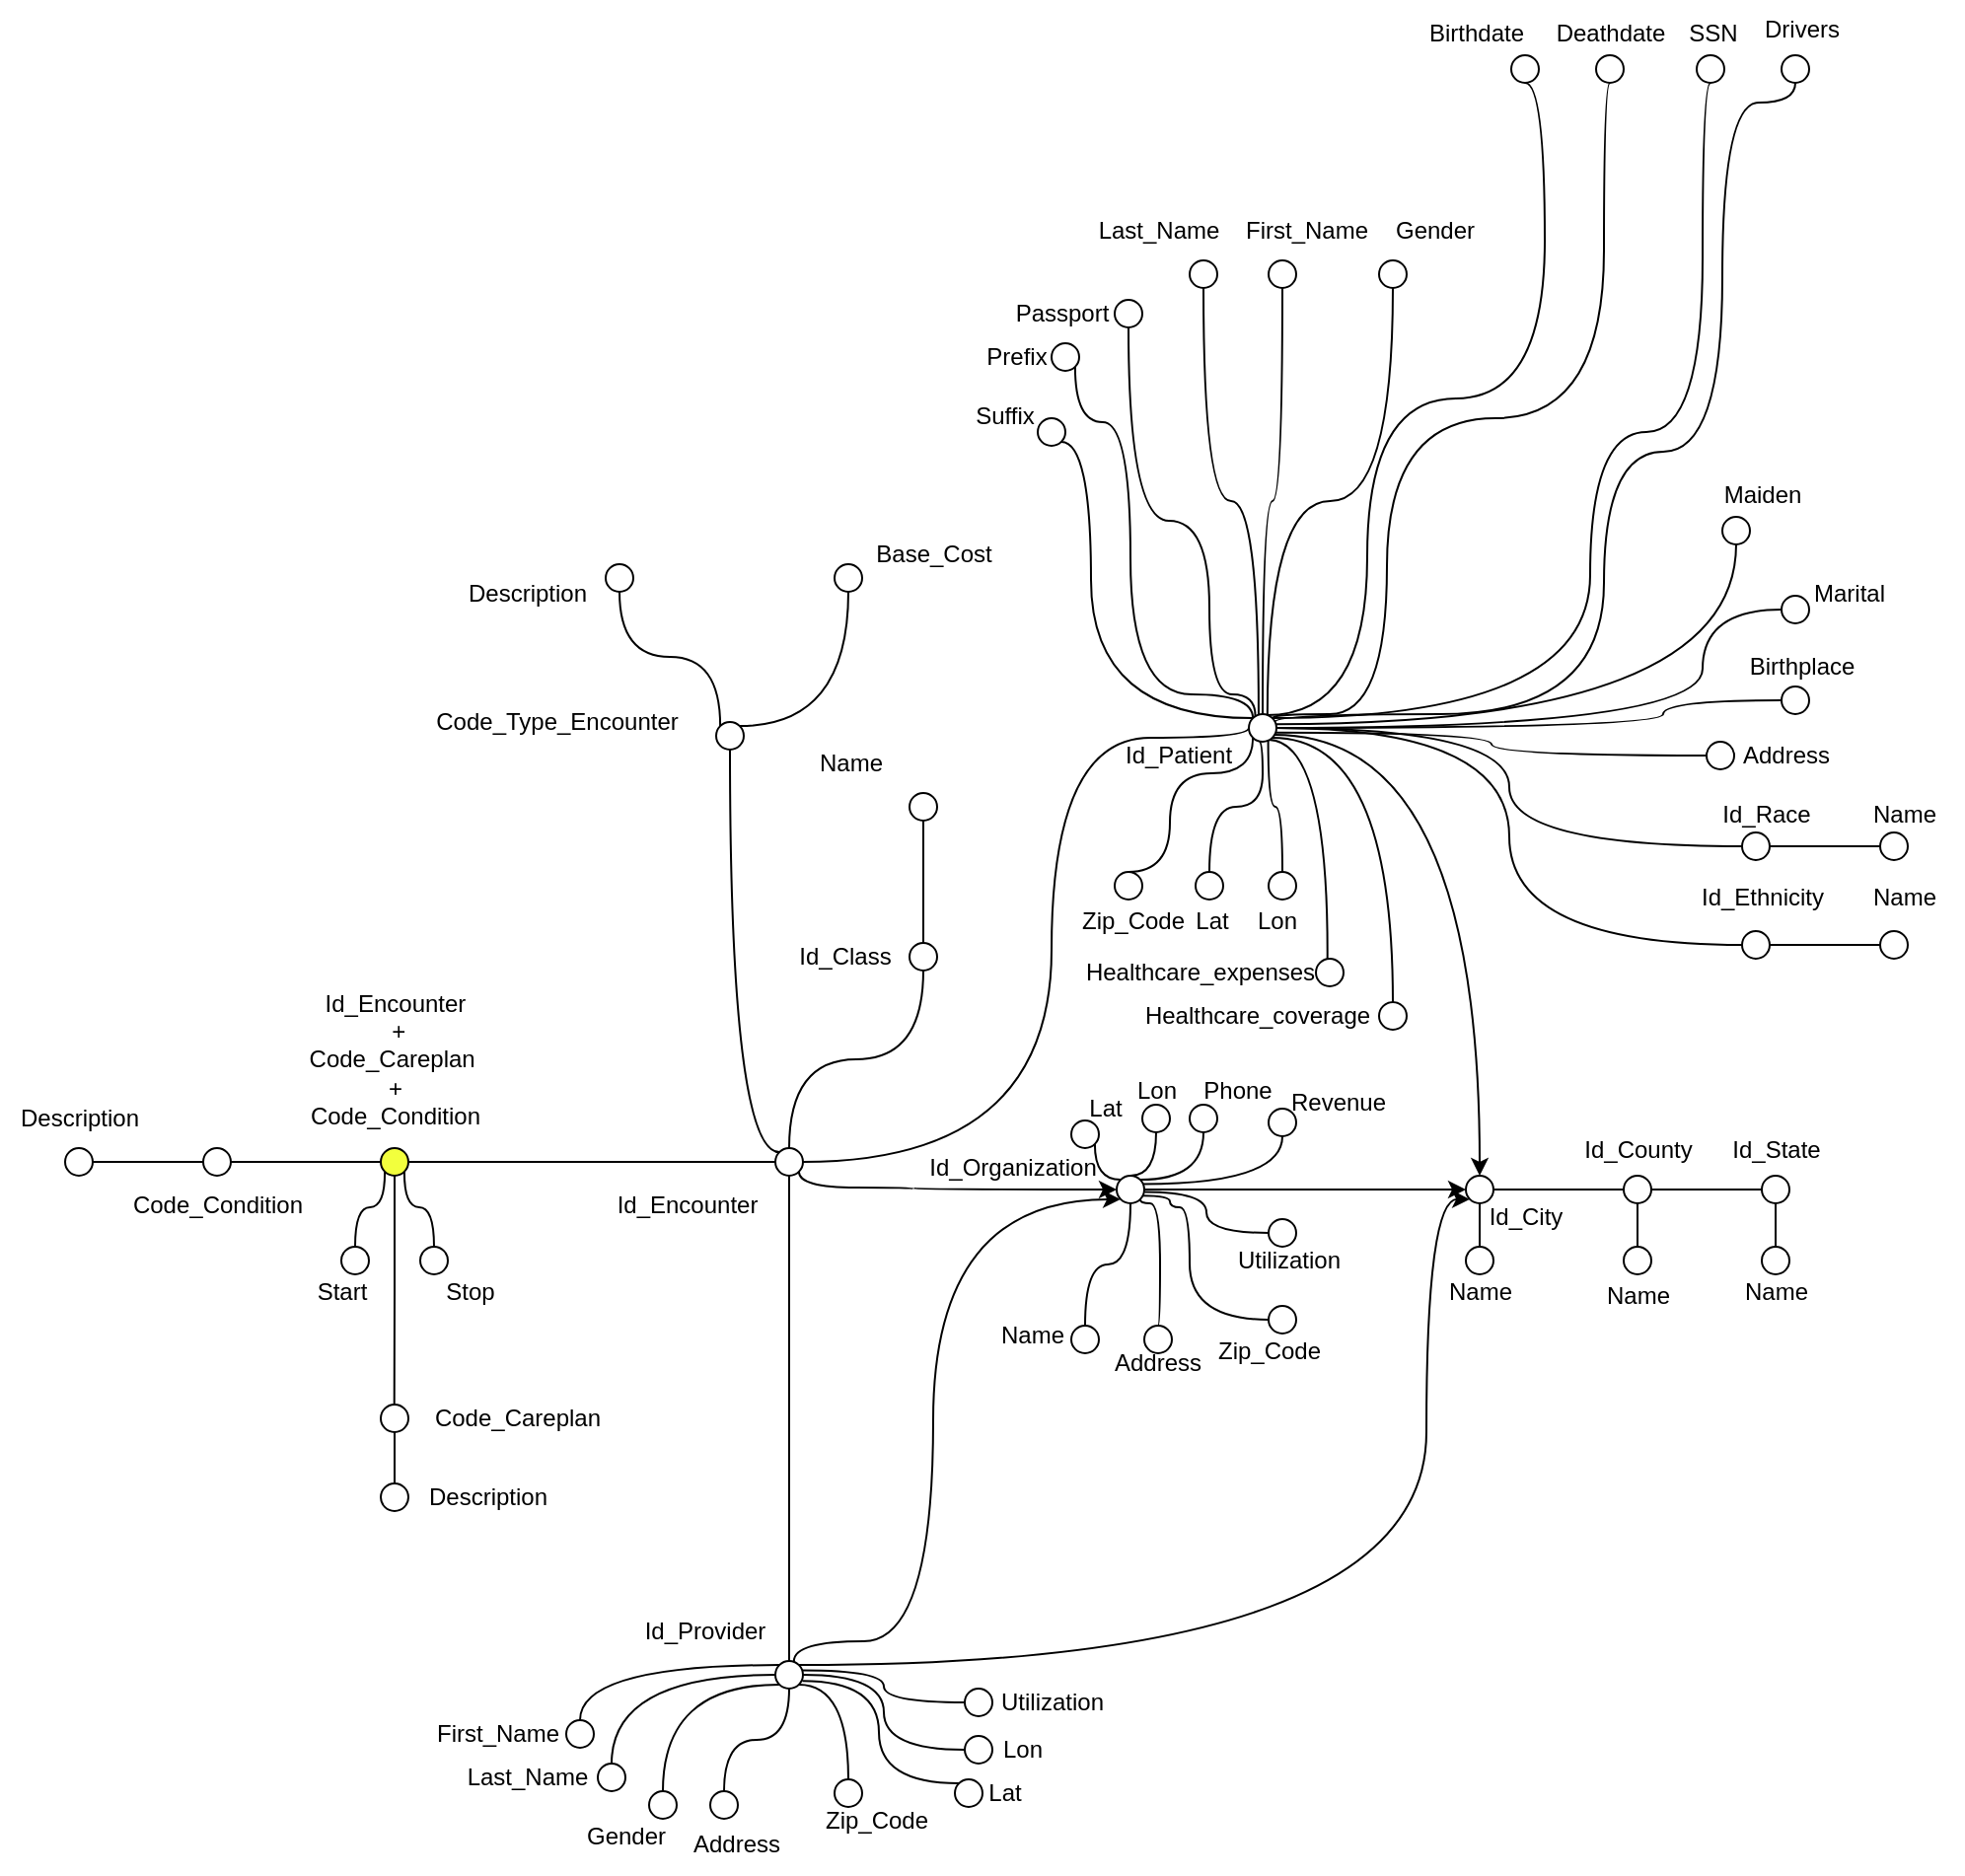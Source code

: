 <mxfile version="27.0.6">
  <diagram name="Pagina-1" id="4uZO9i8YP7X1FZvoxBEn">
    <mxGraphModel dx="1455" dy="991" grid="1" gridSize="10" guides="1" tooltips="1" connect="1" arrows="1" fold="1" page="1" pageScale="1" pageWidth="827" pageHeight="1169" math="0" shadow="0">
      <root>
        <mxCell id="0" />
        <mxCell id="1" parent="0" />
        <mxCell id="ai6ECV2WZNrA2al_3E-Q-9" value="" style="edgeStyle=orthogonalEdgeStyle;rounded=0;orthogonalLoop=1;jettySize=auto;html=1;endArrow=none;startFill=0;" edge="1" parent="1" source="ai6ECV2WZNrA2al_3E-Q-1" target="ai6ECV2WZNrA2al_3E-Q-6">
          <mxGeometry relative="1" as="geometry" />
        </mxCell>
        <mxCell id="ai6ECV2WZNrA2al_3E-Q-1" value="" style="ellipse;whiteSpace=wrap;html=1;aspect=fixed;fillColor=#F2FF3D;" vertex="1" parent="1">
          <mxGeometry x="410" y="620" width="14" height="14" as="geometry" />
        </mxCell>
        <mxCell id="ai6ECV2WZNrA2al_3E-Q-2" value="Id_Encounter&lt;div&gt;&amp;nbsp;+&lt;div&gt;Code_Careplan&amp;nbsp;&lt;/div&gt;&lt;div&gt;&lt;span style=&quot;background-color: transparent; color: light-dark(rgb(0, 0, 0), rgb(255, 255, 255));&quot;&gt;+&lt;/span&gt;&lt;/div&gt;&lt;div&gt;Code_Condition&lt;/div&gt;&lt;/div&gt;" style="text;html=1;align=center;verticalAlign=middle;resizable=0;points=[];autosize=1;strokeColor=none;fillColor=none;" vertex="1" parent="1">
          <mxGeometry x="362" y="530" width="110" height="90" as="geometry" />
        </mxCell>
        <mxCell id="ai6ECV2WZNrA2al_3E-Q-64" style="edgeStyle=orthogonalEdgeStyle;rounded=0;orthogonalLoop=1;jettySize=auto;html=1;exitX=1;exitY=1;exitDx=0;exitDy=0;entryX=0;entryY=0.5;entryDx=0;entryDy=0;curved=1;endArrow=classic;startFill=0;endFill=1;" edge="1" parent="1" source="ai6ECV2WZNrA2al_3E-Q-6" target="ai6ECV2WZNrA2al_3E-Q-38">
          <mxGeometry relative="1" as="geometry">
            <Array as="points">
              <mxPoint x="622" y="640" />
              <mxPoint x="680" y="640" />
            </Array>
          </mxGeometry>
        </mxCell>
        <mxCell id="ai6ECV2WZNrA2al_3E-Q-127" style="edgeStyle=orthogonalEdgeStyle;rounded=0;orthogonalLoop=1;jettySize=auto;html=1;exitX=0.5;exitY=1;exitDx=0;exitDy=0;entryX=0.5;entryY=0;entryDx=0;entryDy=0;endArrow=none;startFill=0;" edge="1" parent="1" source="ai6ECV2WZNrA2al_3E-Q-6" target="ai6ECV2WZNrA2al_3E-Q-40">
          <mxGeometry relative="1" as="geometry" />
        </mxCell>
        <mxCell id="ai6ECV2WZNrA2al_3E-Q-171" style="edgeStyle=orthogonalEdgeStyle;rounded=0;orthogonalLoop=1;jettySize=auto;html=1;exitX=0;exitY=0;exitDx=0;exitDy=0;entryX=0.5;entryY=1;entryDx=0;entryDy=0;endArrow=none;startFill=0;curved=1;" edge="1" parent="1" source="ai6ECV2WZNrA2al_3E-Q-6" target="ai6ECV2WZNrA2al_3E-Q-42">
          <mxGeometry relative="1" as="geometry">
            <mxPoint x="590" y="500" as="targetPoint" />
          </mxGeometry>
        </mxCell>
        <mxCell id="ai6ECV2WZNrA2al_3E-Q-173" style="edgeStyle=orthogonalEdgeStyle;rounded=0;orthogonalLoop=1;jettySize=auto;html=1;exitX=0.5;exitY=0;exitDx=0;exitDy=0;entryX=0.5;entryY=1;entryDx=0;entryDy=0;curved=1;endArrow=none;startFill=0;" edge="1" parent="1" source="ai6ECV2WZNrA2al_3E-Q-6" target="ai6ECV2WZNrA2al_3E-Q-37">
          <mxGeometry relative="1" as="geometry" />
        </mxCell>
        <mxCell id="ai6ECV2WZNrA2al_3E-Q-175" style="edgeStyle=orthogonalEdgeStyle;rounded=0;orthogonalLoop=1;jettySize=auto;html=1;exitX=1;exitY=0.5;exitDx=0;exitDy=0;entryX=0;entryY=0.5;entryDx=0;entryDy=0;curved=1;endArrow=none;startFill=0;" edge="1" parent="1" source="ai6ECV2WZNrA2al_3E-Q-6" target="ai6ECV2WZNrA2al_3E-Q-174">
          <mxGeometry relative="1" as="geometry">
            <Array as="points">
              <mxPoint x="750" y="627" />
              <mxPoint x="750" y="412" />
              <mxPoint x="850" y="412" />
            </Array>
          </mxGeometry>
        </mxCell>
        <mxCell id="ai6ECV2WZNrA2al_3E-Q-6" value="" style="ellipse;whiteSpace=wrap;html=1;aspect=fixed;fillColor=#FFFFFF;" vertex="1" parent="1">
          <mxGeometry x="610" y="620" width="14" height="14" as="geometry" />
        </mxCell>
        <mxCell id="ai6ECV2WZNrA2al_3E-Q-19" style="edgeStyle=orthogonalEdgeStyle;rounded=0;orthogonalLoop=1;jettySize=auto;html=1;exitX=0.5;exitY=0;exitDx=0;exitDy=0;entryX=1;entryY=1;entryDx=0;entryDy=0;endArrow=none;startFill=0;curved=1;" edge="1" parent="1" source="ai6ECV2WZNrA2al_3E-Q-11" target="ai6ECV2WZNrA2al_3E-Q-1">
          <mxGeometry relative="1" as="geometry" />
        </mxCell>
        <mxCell id="ai6ECV2WZNrA2al_3E-Q-11" value="" style="ellipse;whiteSpace=wrap;html=1;aspect=fixed;fillColor=#FFFFFF;" vertex="1" parent="1">
          <mxGeometry x="430" y="670" width="14" height="14" as="geometry" />
        </mxCell>
        <mxCell id="ai6ECV2WZNrA2al_3E-Q-18" style="edgeStyle=orthogonalEdgeStyle;rounded=0;orthogonalLoop=1;jettySize=auto;html=1;exitX=0.5;exitY=0;exitDx=0;exitDy=0;entryX=0;entryY=1;entryDx=0;entryDy=0;curved=1;endArrow=none;startFill=0;" edge="1" parent="1" source="ai6ECV2WZNrA2al_3E-Q-12" target="ai6ECV2WZNrA2al_3E-Q-1">
          <mxGeometry relative="1" as="geometry" />
        </mxCell>
        <mxCell id="ai6ECV2WZNrA2al_3E-Q-12" value="" style="ellipse;whiteSpace=wrap;html=1;aspect=fixed;fillColor=#FFFFFF;" vertex="1" parent="1">
          <mxGeometry x="390" y="670" width="14" height="14" as="geometry" />
        </mxCell>
        <mxCell id="ai6ECV2WZNrA2al_3E-Q-20" value="Start" style="text;html=1;align=center;verticalAlign=middle;resizable=0;points=[];autosize=1;strokeColor=none;fillColor=none;" vertex="1" parent="1">
          <mxGeometry x="365" y="678" width="50" height="30" as="geometry" />
        </mxCell>
        <mxCell id="ai6ECV2WZNrA2al_3E-Q-21" value="Stop" style="text;html=1;align=center;verticalAlign=middle;resizable=0;points=[];autosize=1;strokeColor=none;fillColor=none;" vertex="1" parent="1">
          <mxGeometry x="430" y="678" width="50" height="30" as="geometry" />
        </mxCell>
        <mxCell id="ai6ECV2WZNrA2al_3E-Q-24" style="edgeStyle=orthogonalEdgeStyle;rounded=0;orthogonalLoop=1;jettySize=auto;html=1;exitX=1;exitY=0.5;exitDx=0;exitDy=0;entryX=0;entryY=0.5;entryDx=0;entryDy=0;endArrow=none;startFill=0;" edge="1" parent="1" source="ai6ECV2WZNrA2al_3E-Q-22" target="ai6ECV2WZNrA2al_3E-Q-1">
          <mxGeometry relative="1" as="geometry" />
        </mxCell>
        <mxCell id="ai6ECV2WZNrA2al_3E-Q-22" value="" style="ellipse;whiteSpace=wrap;html=1;aspect=fixed;fillColor=#FFFFFF;" vertex="1" parent="1">
          <mxGeometry x="320" y="620" width="14" height="14" as="geometry" />
        </mxCell>
        <mxCell id="ai6ECV2WZNrA2al_3E-Q-25" value="" style="ellipse;whiteSpace=wrap;html=1;aspect=fixed;fillColor=#FFFFFF;" vertex="1" parent="1">
          <mxGeometry x="410" y="750" width="14" height="14" as="geometry" />
        </mxCell>
        <mxCell id="ai6ECV2WZNrA2al_3E-Q-26" style="edgeStyle=orthogonalEdgeStyle;rounded=0;orthogonalLoop=1;jettySize=auto;html=1;exitX=0.5;exitY=1;exitDx=0;exitDy=0;entryX=0.496;entryY=-0.153;entryDx=0;entryDy=0;entryPerimeter=0;endArrow=none;startFill=0;" edge="1" parent="1" source="ai6ECV2WZNrA2al_3E-Q-1">
          <mxGeometry relative="1" as="geometry">
            <mxPoint x="416.91" y="636.07" as="sourcePoint" />
            <mxPoint x="416.854" y="749.928" as="targetPoint" />
          </mxGeometry>
        </mxCell>
        <mxCell id="ai6ECV2WZNrA2al_3E-Q-27" value="Code_Careplan" style="text;html=1;align=center;verticalAlign=middle;resizable=0;points=[];autosize=1;strokeColor=none;fillColor=none;" vertex="1" parent="1">
          <mxGeometry x="424" y="742" width="110" height="30" as="geometry" />
        </mxCell>
        <mxCell id="ai6ECV2WZNrA2al_3E-Q-30" style="edgeStyle=orthogonalEdgeStyle;rounded=0;orthogonalLoop=1;jettySize=auto;html=1;exitX=0.5;exitY=0;exitDx=0;exitDy=0;entryX=0.5;entryY=1;entryDx=0;entryDy=0;endArrow=none;startFill=0;" edge="1" parent="1" source="ai6ECV2WZNrA2al_3E-Q-28" target="ai6ECV2WZNrA2al_3E-Q-25">
          <mxGeometry relative="1" as="geometry" />
        </mxCell>
        <mxCell id="ai6ECV2WZNrA2al_3E-Q-28" value="" style="ellipse;whiteSpace=wrap;html=1;aspect=fixed;fillColor=#FFFFFF;" vertex="1" parent="1">
          <mxGeometry x="410" y="790" width="14" height="14" as="geometry" />
        </mxCell>
        <mxCell id="ai6ECV2WZNrA2al_3E-Q-31" value="Description" style="text;html=1;align=center;verticalAlign=middle;resizable=0;points=[];autosize=1;strokeColor=none;fillColor=none;" vertex="1" parent="1">
          <mxGeometry x="424" y="782" width="80" height="30" as="geometry" />
        </mxCell>
        <mxCell id="ai6ECV2WZNrA2al_3E-Q-32" value="Code_Condition" style="text;html=1;align=center;verticalAlign=middle;resizable=0;points=[];autosize=1;strokeColor=none;fillColor=none;" vertex="1" parent="1">
          <mxGeometry x="272" y="634" width="110" height="30" as="geometry" />
        </mxCell>
        <mxCell id="ai6ECV2WZNrA2al_3E-Q-34" style="edgeStyle=orthogonalEdgeStyle;rounded=0;orthogonalLoop=1;jettySize=auto;html=1;entryX=0;entryY=0.5;entryDx=0;entryDy=0;endArrow=none;startFill=0;" edge="1" parent="1" source="ai6ECV2WZNrA2al_3E-Q-33" target="ai6ECV2WZNrA2al_3E-Q-22">
          <mxGeometry relative="1" as="geometry" />
        </mxCell>
        <mxCell id="ai6ECV2WZNrA2al_3E-Q-33" value="" style="ellipse;whiteSpace=wrap;html=1;aspect=fixed;fillColor=#FFFFFF;" vertex="1" parent="1">
          <mxGeometry x="250" y="620" width="14" height="14" as="geometry" />
        </mxCell>
        <mxCell id="ai6ECV2WZNrA2al_3E-Q-35" value="Description" style="text;html=1;align=center;verticalAlign=middle;resizable=0;points=[];autosize=1;strokeColor=none;fillColor=none;" vertex="1" parent="1">
          <mxGeometry x="217" y="590" width="80" height="30" as="geometry" />
        </mxCell>
        <mxCell id="ai6ECV2WZNrA2al_3E-Q-36" value="Id_Encounter" style="text;html=1;align=center;verticalAlign=middle;resizable=0;points=[];autosize=1;strokeColor=none;fillColor=none;" vertex="1" parent="1">
          <mxGeometry x="520" y="634" width="90" height="30" as="geometry" />
        </mxCell>
        <mxCell id="ai6ECV2WZNrA2al_3E-Q-37" value="" style="ellipse;whiteSpace=wrap;html=1;aspect=fixed;fillColor=#FFFFFF;" vertex="1" parent="1">
          <mxGeometry x="678" y="516" width="14" height="14" as="geometry" />
        </mxCell>
        <mxCell id="ai6ECV2WZNrA2al_3E-Q-68" style="edgeStyle=orthogonalEdgeStyle;rounded=0;orthogonalLoop=1;jettySize=auto;html=1;exitX=1;exitY=0.5;exitDx=0;exitDy=0;entryX=0;entryY=0.5;entryDx=0;entryDy=0;endArrow=classic;startFill=0;endFill=1;" edge="1" parent="1" source="ai6ECV2WZNrA2al_3E-Q-38" target="ai6ECV2WZNrA2al_3E-Q-67">
          <mxGeometry relative="1" as="geometry" />
        </mxCell>
        <mxCell id="ai6ECV2WZNrA2al_3E-Q-77" style="edgeStyle=orthogonalEdgeStyle;rounded=0;orthogonalLoop=1;jettySize=auto;html=1;exitX=0.5;exitY=1;exitDx=0;exitDy=0;entryX=0.5;entryY=0;entryDx=0;entryDy=0;curved=1;endArrow=none;startFill=0;" edge="1" parent="1" source="ai6ECV2WZNrA2al_3E-Q-38" target="ai6ECV2WZNrA2al_3E-Q-72">
          <mxGeometry relative="1" as="geometry" />
        </mxCell>
        <mxCell id="ai6ECV2WZNrA2al_3E-Q-87" style="edgeStyle=orthogonalEdgeStyle;rounded=0;orthogonalLoop=1;jettySize=auto;html=1;exitX=0;exitY=0;exitDx=0;exitDy=0;entryX=1;entryY=1;entryDx=0;entryDy=0;strokeColor=default;curved=1;endArrow=none;startFill=0;" edge="1" parent="1" source="ai6ECV2WZNrA2al_3E-Q-38" target="ai6ECV2WZNrA2al_3E-Q-70">
          <mxGeometry relative="1" as="geometry" />
        </mxCell>
        <mxCell id="ai6ECV2WZNrA2al_3E-Q-90" style="edgeStyle=orthogonalEdgeStyle;rounded=0;orthogonalLoop=1;jettySize=auto;html=1;exitX=0.5;exitY=0;exitDx=0;exitDy=0;entryX=0.5;entryY=1;entryDx=0;entryDy=0;curved=1;endArrow=none;startFill=0;" edge="1" parent="1" source="ai6ECV2WZNrA2al_3E-Q-38" target="ai6ECV2WZNrA2al_3E-Q-89">
          <mxGeometry relative="1" as="geometry" />
        </mxCell>
        <mxCell id="ai6ECV2WZNrA2al_3E-Q-93" style="edgeStyle=orthogonalEdgeStyle;rounded=0;orthogonalLoop=1;jettySize=auto;html=1;exitX=1;exitY=0;exitDx=0;exitDy=0;entryX=0.5;entryY=1;entryDx=0;entryDy=0;curved=1;endArrow=none;startFill=0;" edge="1" parent="1" source="ai6ECV2WZNrA2al_3E-Q-38" target="ai6ECV2WZNrA2al_3E-Q-39">
          <mxGeometry relative="1" as="geometry" />
        </mxCell>
        <mxCell id="ai6ECV2WZNrA2al_3E-Q-97" style="edgeStyle=orthogonalEdgeStyle;rounded=0;orthogonalLoop=1;jettySize=auto;html=1;exitX=0.933;exitY=0.302;exitDx=0;exitDy=0;entryX=0.5;entryY=1;entryDx=0;entryDy=0;curved=1;endArrow=none;startFill=0;exitPerimeter=0;" edge="1" parent="1" source="ai6ECV2WZNrA2al_3E-Q-38" target="ai6ECV2WZNrA2al_3E-Q-95">
          <mxGeometry relative="1" as="geometry" />
        </mxCell>
        <mxCell id="ai6ECV2WZNrA2al_3E-Q-99" style="edgeStyle=orthogonalEdgeStyle;rounded=0;orthogonalLoop=1;jettySize=auto;html=1;exitX=1.014;exitY=0.588;exitDx=0;exitDy=0;entryX=0;entryY=0.5;entryDx=0;entryDy=0;curved=1;endArrow=none;startFill=0;exitPerimeter=0;" edge="1" parent="1" source="ai6ECV2WZNrA2al_3E-Q-38" target="ai6ECV2WZNrA2al_3E-Q-96">
          <mxGeometry relative="1" as="geometry" />
        </mxCell>
        <mxCell id="ai6ECV2WZNrA2al_3E-Q-38" value="" style="ellipse;whiteSpace=wrap;html=1;aspect=fixed;fillColor=#FFFFFF;" vertex="1" parent="1">
          <mxGeometry x="783" y="634" width="14" height="14" as="geometry" />
        </mxCell>
        <mxCell id="ai6ECV2WZNrA2al_3E-Q-39" value="" style="ellipse;whiteSpace=wrap;html=1;aspect=fixed;fillColor=#FFFFFF;" vertex="1" parent="1">
          <mxGeometry x="820" y="598" width="14" height="14" as="geometry" />
        </mxCell>
        <mxCell id="ai6ECV2WZNrA2al_3E-Q-142" style="edgeStyle=orthogonalEdgeStyle;rounded=0;orthogonalLoop=1;jettySize=auto;html=1;exitX=0;exitY=0;exitDx=0;exitDy=0;entryX=0.5;entryY=0;entryDx=0;entryDy=0;curved=1;endArrow=none;startFill=0;" edge="1" parent="1" source="ai6ECV2WZNrA2al_3E-Q-40" target="ai6ECV2WZNrA2al_3E-Q-135">
          <mxGeometry relative="1" as="geometry" />
        </mxCell>
        <mxCell id="ai6ECV2WZNrA2al_3E-Q-144" style="edgeStyle=orthogonalEdgeStyle;rounded=0;orthogonalLoop=1;jettySize=auto;html=1;exitX=0;exitY=0.5;exitDx=0;exitDy=0;entryX=0.5;entryY=0;entryDx=0;entryDy=0;curved=1;endArrow=none;startFill=0;" edge="1" parent="1" source="ai6ECV2WZNrA2al_3E-Q-40" target="ai6ECV2WZNrA2al_3E-Q-131">
          <mxGeometry relative="1" as="geometry" />
        </mxCell>
        <mxCell id="ai6ECV2WZNrA2al_3E-Q-146" style="edgeStyle=orthogonalEdgeStyle;rounded=0;orthogonalLoop=1;jettySize=auto;html=1;exitX=0;exitY=1;exitDx=0;exitDy=0;entryX=0.5;entryY=0;entryDx=0;entryDy=0;curved=1;endArrow=none;startFill=0;" edge="1" parent="1" source="ai6ECV2WZNrA2al_3E-Q-40" target="ai6ECV2WZNrA2al_3E-Q-132">
          <mxGeometry relative="1" as="geometry" />
        </mxCell>
        <mxCell id="ai6ECV2WZNrA2al_3E-Q-154" style="edgeStyle=orthogonalEdgeStyle;rounded=0;orthogonalLoop=1;jettySize=auto;html=1;exitX=1;exitY=1;exitDx=0;exitDy=0;curved=1;endArrow=none;startFill=0;" edge="1" parent="1" source="ai6ECV2WZNrA2al_3E-Q-40" target="ai6ECV2WZNrA2al_3E-Q-153">
          <mxGeometry relative="1" as="geometry" />
        </mxCell>
        <mxCell id="ai6ECV2WZNrA2al_3E-Q-167" style="edgeStyle=orthogonalEdgeStyle;rounded=0;orthogonalLoop=1;jettySize=auto;html=1;exitX=0.971;exitY=0.342;exitDx=0;exitDy=0;entryX=0;entryY=0.5;entryDx=0;entryDy=0;curved=1;exitPerimeter=0;endArrow=none;startFill=0;" edge="1" parent="1" source="ai6ECV2WZNrA2al_3E-Q-40" target="ai6ECV2WZNrA2al_3E-Q-165">
          <mxGeometry relative="1" as="geometry" />
        </mxCell>
        <mxCell id="ai6ECV2WZNrA2al_3E-Q-169" style="edgeStyle=orthogonalEdgeStyle;rounded=0;orthogonalLoop=1;jettySize=auto;html=1;exitX=1;exitY=0;exitDx=0;exitDy=0;entryX=0;entryY=1;entryDx=0;entryDy=0;curved=1;" edge="1" parent="1" source="ai6ECV2WZNrA2al_3E-Q-40" target="ai6ECV2WZNrA2al_3E-Q-67">
          <mxGeometry relative="1" as="geometry">
            <mxPoint x="1070" y="720" as="targetPoint" />
            <Array as="points">
              <mxPoint x="940" y="882" />
              <mxPoint x="940" y="646" />
            </Array>
          </mxGeometry>
        </mxCell>
        <mxCell id="ai6ECV2WZNrA2al_3E-Q-170" style="edgeStyle=orthogonalEdgeStyle;rounded=0;orthogonalLoop=1;jettySize=auto;html=1;entryX=0;entryY=1;entryDx=0;entryDy=0;curved=1;exitX=0.675;exitY=0.002;exitDx=0;exitDy=0;exitPerimeter=0;" edge="1" parent="1" source="ai6ECV2WZNrA2al_3E-Q-40" target="ai6ECV2WZNrA2al_3E-Q-38">
          <mxGeometry relative="1" as="geometry">
            <Array as="points">
              <mxPoint x="619" y="870" />
              <mxPoint x="690" y="870" />
              <mxPoint x="690" y="646" />
            </Array>
          </mxGeometry>
        </mxCell>
        <mxCell id="ai6ECV2WZNrA2al_3E-Q-40" value="" style="ellipse;whiteSpace=wrap;html=1;aspect=fixed;fillColor=#FFFFFF;" vertex="1" parent="1">
          <mxGeometry x="610" y="880" width="14" height="14" as="geometry" />
        </mxCell>
        <mxCell id="ai6ECV2WZNrA2al_3E-Q-50" style="edgeStyle=orthogonalEdgeStyle;rounded=0;orthogonalLoop=1;jettySize=auto;html=1;exitX=1;exitY=0;exitDx=0;exitDy=0;curved=1;endArrow=none;startFill=0;" edge="1" parent="1" source="ai6ECV2WZNrA2al_3E-Q-42" target="ai6ECV2WZNrA2al_3E-Q-49">
          <mxGeometry relative="1" as="geometry" />
        </mxCell>
        <mxCell id="ai6ECV2WZNrA2al_3E-Q-42" value="" style="ellipse;whiteSpace=wrap;html=1;aspect=fixed;fillColor=#FFFFFF;" vertex="1" parent="1">
          <mxGeometry x="580" y="404" width="14" height="14" as="geometry" />
        </mxCell>
        <mxCell id="ai6ECV2WZNrA2al_3E-Q-44" value="Code_Type_Encounter&lt;div&gt;&lt;br&gt;&lt;/div&gt;" style="text;html=1;align=center;verticalAlign=middle;resizable=0;points=[];autosize=1;strokeColor=none;fillColor=none;" vertex="1" parent="1">
          <mxGeometry x="424" y="391" width="150" height="40" as="geometry" />
        </mxCell>
        <mxCell id="ai6ECV2WZNrA2al_3E-Q-52" style="edgeStyle=orthogonalEdgeStyle;rounded=0;orthogonalLoop=1;jettySize=auto;html=1;exitX=0.5;exitY=1;exitDx=0;exitDy=0;entryX=0;entryY=0;entryDx=0;entryDy=0;curved=1;endArrow=none;startFill=0;" edge="1" parent="1" source="ai6ECV2WZNrA2al_3E-Q-45" target="ai6ECV2WZNrA2al_3E-Q-42">
          <mxGeometry relative="1" as="geometry" />
        </mxCell>
        <mxCell id="ai6ECV2WZNrA2al_3E-Q-45" value="" style="ellipse;whiteSpace=wrap;html=1;aspect=fixed;fillColor=#FFFFFF;" vertex="1" parent="1">
          <mxGeometry x="524" y="324" width="14" height="14" as="geometry" />
        </mxCell>
        <mxCell id="ai6ECV2WZNrA2al_3E-Q-47" value="Description" style="text;html=1;align=center;verticalAlign=middle;resizable=0;points=[];autosize=1;strokeColor=none;fillColor=none;" vertex="1" parent="1">
          <mxGeometry x="444" y="324" width="80" height="30" as="geometry" />
        </mxCell>
        <mxCell id="ai6ECV2WZNrA2al_3E-Q-49" value="" style="ellipse;whiteSpace=wrap;html=1;aspect=fixed;fillColor=#FFFFFF;" vertex="1" parent="1">
          <mxGeometry x="640" y="324" width="14" height="14" as="geometry" />
        </mxCell>
        <mxCell id="ai6ECV2WZNrA2al_3E-Q-53" value="Base_Cost" style="text;html=1;align=center;verticalAlign=middle;resizable=0;points=[];autosize=1;strokeColor=none;fillColor=none;" vertex="1" parent="1">
          <mxGeometry x="650" y="304" width="80" height="30" as="geometry" />
        </mxCell>
        <mxCell id="ai6ECV2WZNrA2al_3E-Q-55" value="Id_Class" style="text;html=1;align=center;verticalAlign=middle;resizable=0;points=[];autosize=1;strokeColor=none;fillColor=none;" vertex="1" parent="1">
          <mxGeometry x="610" y="508" width="70" height="30" as="geometry" />
        </mxCell>
        <mxCell id="ai6ECV2WZNrA2al_3E-Q-59" style="edgeStyle=orthogonalEdgeStyle;rounded=0;orthogonalLoop=1;jettySize=auto;html=1;exitX=0.5;exitY=1;exitDx=0;exitDy=0;entryX=0.5;entryY=0;entryDx=0;entryDy=0;endArrow=none;startFill=0;" edge="1" parent="1" source="ai6ECV2WZNrA2al_3E-Q-56" target="ai6ECV2WZNrA2al_3E-Q-37">
          <mxGeometry relative="1" as="geometry" />
        </mxCell>
        <mxCell id="ai6ECV2WZNrA2al_3E-Q-56" value="" style="ellipse;whiteSpace=wrap;html=1;aspect=fixed;fillColor=#FFFFFF;" vertex="1" parent="1">
          <mxGeometry x="678" y="440" width="14" height="14" as="geometry" />
        </mxCell>
        <mxCell id="ai6ECV2WZNrA2al_3E-Q-60" value="Name" style="text;html=1;align=center;verticalAlign=middle;resizable=0;points=[];autosize=1;strokeColor=none;fillColor=none;" vertex="1" parent="1">
          <mxGeometry x="618" y="410" width="60" height="30" as="geometry" />
        </mxCell>
        <mxCell id="ai6ECV2WZNrA2al_3E-Q-65" value="Id_Organization" style="text;html=1;align=center;verticalAlign=middle;resizable=0;points=[];autosize=1;strokeColor=none;fillColor=none;" vertex="1" parent="1">
          <mxGeometry x="675" y="615" width="110" height="30" as="geometry" />
        </mxCell>
        <mxCell id="ai6ECV2WZNrA2al_3E-Q-112" style="edgeStyle=orthogonalEdgeStyle;rounded=0;orthogonalLoop=1;jettySize=auto;html=1;exitX=1;exitY=0.5;exitDx=0;exitDy=0;entryX=0;entryY=0.5;entryDx=0;entryDy=0;endArrow=none;startFill=0;" edge="1" parent="1" source="ai6ECV2WZNrA2al_3E-Q-67" target="ai6ECV2WZNrA2al_3E-Q-111">
          <mxGeometry relative="1" as="geometry" />
        </mxCell>
        <mxCell id="ai6ECV2WZNrA2al_3E-Q-67" value="" style="ellipse;whiteSpace=wrap;html=1;aspect=fixed;fillColor=#FFFFFF;" vertex="1" parent="1">
          <mxGeometry x="960" y="634" width="14" height="14" as="geometry" />
        </mxCell>
        <mxCell id="ai6ECV2WZNrA2al_3E-Q-70" value="" style="ellipse;whiteSpace=wrap;html=1;aspect=fixed;fillColor=#FFFFFF;" vertex="1" parent="1">
          <mxGeometry x="760" y="606" width="14" height="14" as="geometry" />
        </mxCell>
        <mxCell id="ai6ECV2WZNrA2al_3E-Q-71" value="" style="ellipse;whiteSpace=wrap;html=1;aspect=fixed;fillColor=#FFFFFF;" vertex="1" parent="1">
          <mxGeometry x="797" y="710" width="14" height="14" as="geometry" />
        </mxCell>
        <mxCell id="ai6ECV2WZNrA2al_3E-Q-72" value="" style="ellipse;whiteSpace=wrap;html=1;aspect=fixed;fillColor=#FFFFFF;" vertex="1" parent="1">
          <mxGeometry x="760" y="710" width="14" height="14" as="geometry" />
        </mxCell>
        <mxCell id="ai6ECV2WZNrA2al_3E-Q-73" value="" style="ellipse;whiteSpace=wrap;html=1;aspect=fixed;fillColor=#FFFFFF;" vertex="1" parent="1">
          <mxGeometry x="860" y="700" width="14" height="14" as="geometry" />
        </mxCell>
        <mxCell id="ai6ECV2WZNrA2al_3E-Q-78" value="Name" style="text;html=1;align=center;verticalAlign=middle;resizable=0;points=[];autosize=1;strokeColor=none;fillColor=none;" vertex="1" parent="1">
          <mxGeometry x="710" y="700" width="60" height="30" as="geometry" />
        </mxCell>
        <mxCell id="ai6ECV2WZNrA2al_3E-Q-80" value="Address" style="text;strokeColor=none;align=center;fillColor=none;html=1;verticalAlign=middle;whiteSpace=wrap;rounded=0;" vertex="1" parent="1">
          <mxGeometry x="774" y="714" width="60" height="30" as="geometry" />
        </mxCell>
        <mxCell id="ai6ECV2WZNrA2al_3E-Q-82" style="edgeStyle=orthogonalEdgeStyle;rounded=0;orthogonalLoop=1;jettySize=auto;html=1;exitX=1;exitY=1;exitDx=0;exitDy=0;entryX=0.5;entryY=0;entryDx=0;entryDy=0;curved=1;endArrow=none;startFill=0;" edge="1" parent="1" source="ai6ECV2WZNrA2al_3E-Q-38" target="ai6ECV2WZNrA2al_3E-Q-71">
          <mxGeometry relative="1" as="geometry">
            <mxPoint x="827" y="648" as="sourcePoint" />
            <mxPoint x="804" y="710" as="targetPoint" />
            <Array as="points">
              <mxPoint x="795" y="648" />
              <mxPoint x="805" y="648" />
              <mxPoint x="805" y="710" />
            </Array>
          </mxGeometry>
        </mxCell>
        <mxCell id="ai6ECV2WZNrA2al_3E-Q-83" style="edgeStyle=orthogonalEdgeStyle;rounded=0;orthogonalLoop=1;jettySize=auto;html=1;exitX=0.934;exitY=0.725;exitDx=0;exitDy=0;curved=1;endArrow=none;startFill=0;exitPerimeter=0;" edge="1" parent="1" source="ai6ECV2WZNrA2al_3E-Q-38" target="ai6ECV2WZNrA2al_3E-Q-73">
          <mxGeometry relative="1" as="geometry">
            <mxPoint x="805" y="656" as="sourcePoint" />
            <mxPoint x="814" y="720" as="targetPoint" />
            <Array as="points">
              <mxPoint x="810" y="644" />
              <mxPoint x="810" y="650" />
              <mxPoint x="820" y="650" />
              <mxPoint x="820" y="707" />
            </Array>
          </mxGeometry>
        </mxCell>
        <mxCell id="ai6ECV2WZNrA2al_3E-Q-84" value="Zip_Code" style="text;html=1;align=center;verticalAlign=middle;resizable=0;points=[];autosize=1;strokeColor=none;fillColor=none;" vertex="1" parent="1">
          <mxGeometry x="820" y="708" width="80" height="30" as="geometry" />
        </mxCell>
        <mxCell id="ai6ECV2WZNrA2al_3E-Q-88" value="Lat" style="text;html=1;align=center;verticalAlign=middle;resizable=0;points=[];autosize=1;strokeColor=none;fillColor=none;" vertex="1" parent="1">
          <mxGeometry x="757" y="585" width="40" height="30" as="geometry" />
        </mxCell>
        <mxCell id="ai6ECV2WZNrA2al_3E-Q-89" value="" style="ellipse;whiteSpace=wrap;html=1;aspect=fixed;fillColor=#FFFFFF;" vertex="1" parent="1">
          <mxGeometry x="796" y="598" width="14" height="14" as="geometry" />
        </mxCell>
        <mxCell id="ai6ECV2WZNrA2al_3E-Q-91" value="Lon" style="text;html=1;align=center;verticalAlign=middle;resizable=0;points=[];autosize=1;strokeColor=none;fillColor=none;" vertex="1" parent="1">
          <mxGeometry x="783" y="576" width="40" height="30" as="geometry" />
        </mxCell>
        <mxCell id="ai6ECV2WZNrA2al_3E-Q-94" value="Phone" style="text;html=1;align=center;verticalAlign=middle;resizable=0;points=[];autosize=1;strokeColor=none;fillColor=none;" vertex="1" parent="1">
          <mxGeometry x="814" y="576" width="60" height="30" as="geometry" />
        </mxCell>
        <mxCell id="ai6ECV2WZNrA2al_3E-Q-95" value="" style="ellipse;whiteSpace=wrap;html=1;aspect=fixed;fillColor=#FFFFFF;" vertex="1" parent="1">
          <mxGeometry x="860" y="600" width="14" height="14" as="geometry" />
        </mxCell>
        <mxCell id="ai6ECV2WZNrA2al_3E-Q-96" value="" style="ellipse;whiteSpace=wrap;html=1;aspect=fixed;fillColor=#FFFFFF;" vertex="1" parent="1">
          <mxGeometry x="860" y="656" width="14" height="14" as="geometry" />
        </mxCell>
        <mxCell id="ai6ECV2WZNrA2al_3E-Q-98" value="Revenue" style="text;html=1;align=center;verticalAlign=middle;resizable=0;points=[];autosize=1;strokeColor=none;fillColor=none;" vertex="1" parent="1">
          <mxGeometry x="860" y="582" width="70" height="30" as="geometry" />
        </mxCell>
        <mxCell id="ai6ECV2WZNrA2al_3E-Q-100" value="Utilization" style="text;html=1;align=center;verticalAlign=middle;resizable=0;points=[];autosize=1;strokeColor=none;fillColor=none;" vertex="1" parent="1">
          <mxGeometry x="830" y="662" width="80" height="30" as="geometry" />
        </mxCell>
        <mxCell id="ai6ECV2WZNrA2al_3E-Q-103" value="Id_City" style="text;html=1;align=center;verticalAlign=middle;resizable=0;points=[];autosize=1;strokeColor=none;fillColor=none;" vertex="1" parent="1">
          <mxGeometry x="960" y="640" width="60" height="30" as="geometry" />
        </mxCell>
        <mxCell id="ai6ECV2WZNrA2al_3E-Q-110" style="edgeStyle=orthogonalEdgeStyle;rounded=0;orthogonalLoop=1;jettySize=auto;html=1;entryX=0.5;entryY=1;entryDx=0;entryDy=0;endArrow=none;startFill=0;" edge="1" parent="1" source="ai6ECV2WZNrA2al_3E-Q-105" target="ai6ECV2WZNrA2al_3E-Q-67">
          <mxGeometry relative="1" as="geometry" />
        </mxCell>
        <mxCell id="ai6ECV2WZNrA2al_3E-Q-105" value="" style="ellipse;whiteSpace=wrap;html=1;aspect=fixed;fillColor=#FFFFFF;" vertex="1" parent="1">
          <mxGeometry x="960" y="670" width="14" height="14" as="geometry" />
        </mxCell>
        <mxCell id="ai6ECV2WZNrA2al_3E-Q-109" value="Name" style="text;html=1;align=center;verticalAlign=middle;resizable=0;points=[];autosize=1;strokeColor=none;fillColor=none;" vertex="1" parent="1">
          <mxGeometry x="937" y="678" width="60" height="30" as="geometry" />
        </mxCell>
        <mxCell id="ai6ECV2WZNrA2al_3E-Q-115" style="edgeStyle=orthogonalEdgeStyle;rounded=0;orthogonalLoop=1;jettySize=auto;html=1;exitX=0.5;exitY=1;exitDx=0;exitDy=0;entryX=0.5;entryY=0;entryDx=0;entryDy=0;endArrow=none;startFill=0;" edge="1" parent="1" source="ai6ECV2WZNrA2al_3E-Q-111" target="ai6ECV2WZNrA2al_3E-Q-114">
          <mxGeometry relative="1" as="geometry" />
        </mxCell>
        <mxCell id="ai6ECV2WZNrA2al_3E-Q-118" style="edgeStyle=orthogonalEdgeStyle;rounded=0;orthogonalLoop=1;jettySize=auto;html=1;exitX=1;exitY=0.5;exitDx=0;exitDy=0;entryX=0;entryY=0.5;entryDx=0;entryDy=0;endArrow=none;startFill=0;" edge="1" parent="1" source="ai6ECV2WZNrA2al_3E-Q-111" target="ai6ECV2WZNrA2al_3E-Q-117">
          <mxGeometry relative="1" as="geometry" />
        </mxCell>
        <mxCell id="ai6ECV2WZNrA2al_3E-Q-111" value="" style="ellipse;whiteSpace=wrap;html=1;aspect=fixed;fillColor=#FFFFFF;" vertex="1" parent="1">
          <mxGeometry x="1040" y="634" width="14" height="14" as="geometry" />
        </mxCell>
        <mxCell id="ai6ECV2WZNrA2al_3E-Q-113" value="Id_County" style="text;html=1;align=center;verticalAlign=middle;resizable=0;points=[];autosize=1;strokeColor=none;fillColor=none;" vertex="1" parent="1">
          <mxGeometry x="1007" y="606" width="80" height="30" as="geometry" />
        </mxCell>
        <mxCell id="ai6ECV2WZNrA2al_3E-Q-114" value="" style="ellipse;whiteSpace=wrap;html=1;aspect=fixed;fillColor=#FFFFFF;" vertex="1" parent="1">
          <mxGeometry x="1040" y="670" width="14" height="14" as="geometry" />
        </mxCell>
        <mxCell id="ai6ECV2WZNrA2al_3E-Q-116" value="Name" style="text;html=1;align=center;verticalAlign=middle;resizable=0;points=[];autosize=1;strokeColor=none;fillColor=none;" vertex="1" parent="1">
          <mxGeometry x="1017" y="680" width="60" height="30" as="geometry" />
        </mxCell>
        <mxCell id="ai6ECV2WZNrA2al_3E-Q-121" style="edgeStyle=orthogonalEdgeStyle;rounded=0;orthogonalLoop=1;jettySize=auto;html=1;exitX=0.5;exitY=1;exitDx=0;exitDy=0;entryX=0.5;entryY=0;entryDx=0;entryDy=0;endArrow=none;startFill=0;" edge="1" parent="1" source="ai6ECV2WZNrA2al_3E-Q-117" target="ai6ECV2WZNrA2al_3E-Q-120">
          <mxGeometry relative="1" as="geometry" />
        </mxCell>
        <mxCell id="ai6ECV2WZNrA2al_3E-Q-117" value="" style="ellipse;whiteSpace=wrap;html=1;aspect=fixed;fillColor=#FFFFFF;" vertex="1" parent="1">
          <mxGeometry x="1110" y="634" width="14" height="14" as="geometry" />
        </mxCell>
        <mxCell id="ai6ECV2WZNrA2al_3E-Q-119" value="Id_State" style="text;html=1;align=center;verticalAlign=middle;resizable=0;points=[];autosize=1;strokeColor=none;fillColor=none;" vertex="1" parent="1">
          <mxGeometry x="1082" y="606" width="70" height="30" as="geometry" />
        </mxCell>
        <mxCell id="ai6ECV2WZNrA2al_3E-Q-120" value="" style="ellipse;whiteSpace=wrap;html=1;aspect=fixed;fillColor=#FFFFFF;" vertex="1" parent="1">
          <mxGeometry x="1110" y="670" width="14" height="14" as="geometry" />
        </mxCell>
        <mxCell id="ai6ECV2WZNrA2al_3E-Q-122" value="Name" style="text;html=1;align=center;verticalAlign=middle;resizable=0;points=[];autosize=1;strokeColor=none;fillColor=none;" vertex="1" parent="1">
          <mxGeometry x="1087" y="678" width="60" height="30" as="geometry" />
        </mxCell>
        <mxCell id="ai6ECV2WZNrA2al_3E-Q-128" value="Id_Provider" style="text;html=1;align=center;verticalAlign=middle;resizable=0;points=[];autosize=1;strokeColor=none;fillColor=none;" vertex="1" parent="1">
          <mxGeometry x="534" y="850" width="80" height="30" as="geometry" />
        </mxCell>
        <mxCell id="ai6ECV2WZNrA2al_3E-Q-148" style="edgeStyle=orthogonalEdgeStyle;rounded=0;orthogonalLoop=1;jettySize=auto;html=1;exitX=0.5;exitY=0;exitDx=0;exitDy=0;entryX=0.5;entryY=1;entryDx=0;entryDy=0;curved=1;endArrow=none;startFill=0;" edge="1" parent="1" source="ai6ECV2WZNrA2al_3E-Q-130" target="ai6ECV2WZNrA2al_3E-Q-40">
          <mxGeometry relative="1" as="geometry" />
        </mxCell>
        <mxCell id="ai6ECV2WZNrA2al_3E-Q-130" value="" style="ellipse;whiteSpace=wrap;html=1;aspect=fixed;fillColor=#FFFFFF;" vertex="1" parent="1">
          <mxGeometry x="577" y="946" width="14" height="14" as="geometry" />
        </mxCell>
        <mxCell id="ai6ECV2WZNrA2al_3E-Q-131" value="" style="ellipse;whiteSpace=wrap;html=1;aspect=fixed;fillColor=#FFFFFF;" vertex="1" parent="1">
          <mxGeometry x="520" y="932" width="14" height="14" as="geometry" />
        </mxCell>
        <mxCell id="ai6ECV2WZNrA2al_3E-Q-132" value="" style="ellipse;whiteSpace=wrap;html=1;aspect=fixed;fillColor=#FFFFFF;" vertex="1" parent="1">
          <mxGeometry x="546" y="946" width="14" height="14" as="geometry" />
        </mxCell>
        <mxCell id="ai6ECV2WZNrA2al_3E-Q-135" value="" style="ellipse;whiteSpace=wrap;html=1;aspect=fixed;fillColor=#FFFFFF;" vertex="1" parent="1">
          <mxGeometry x="504" y="910" width="14" height="14" as="geometry" />
        </mxCell>
        <mxCell id="ai6ECV2WZNrA2al_3E-Q-143" value="First_Name" style="text;html=1;align=center;verticalAlign=middle;resizable=0;points=[];autosize=1;strokeColor=none;fillColor=none;" vertex="1" parent="1">
          <mxGeometry x="424" y="902" width="90" height="30" as="geometry" />
        </mxCell>
        <mxCell id="ai6ECV2WZNrA2al_3E-Q-145" value="Last_Name" style="text;html=1;align=center;verticalAlign=middle;resizable=0;points=[];autosize=1;strokeColor=none;fillColor=none;" vertex="1" parent="1">
          <mxGeometry x="444" y="924" width="80" height="30" as="geometry" />
        </mxCell>
        <mxCell id="ai6ECV2WZNrA2al_3E-Q-147" value="Gender" style="text;html=1;align=center;verticalAlign=middle;resizable=0;points=[];autosize=1;strokeColor=none;fillColor=none;" vertex="1" parent="1">
          <mxGeometry x="504" y="954" width="60" height="30" as="geometry" />
        </mxCell>
        <mxCell id="ai6ECV2WZNrA2al_3E-Q-149" value="Address" style="text;html=1;align=center;verticalAlign=middle;resizable=0;points=[];autosize=1;strokeColor=none;fillColor=none;" vertex="1" parent="1">
          <mxGeometry x="555" y="958" width="70" height="30" as="geometry" />
        </mxCell>
        <mxCell id="ai6ECV2WZNrA2al_3E-Q-151" value="Zip_Code" style="text;html=1;align=center;verticalAlign=middle;resizable=0;points=[];autosize=1;strokeColor=none;fillColor=none;" vertex="1" parent="1">
          <mxGeometry x="621" y="946" width="80" height="30" as="geometry" />
        </mxCell>
        <mxCell id="ai6ECV2WZNrA2al_3E-Q-153" value="" style="ellipse;whiteSpace=wrap;html=1;aspect=fixed;fillColor=#FFFFFF;" vertex="1" parent="1">
          <mxGeometry x="640" y="940" width="14" height="14" as="geometry" />
        </mxCell>
        <mxCell id="ai6ECV2WZNrA2al_3E-Q-155" value="Lon" style="text;html=1;align=center;verticalAlign=middle;resizable=0;points=[];autosize=1;strokeColor=none;fillColor=none;" vertex="1" parent="1">
          <mxGeometry x="715" y="910" width="40" height="30" as="geometry" />
        </mxCell>
        <mxCell id="ai6ECV2WZNrA2al_3E-Q-156" value="Lat" style="text;html=1;align=center;verticalAlign=middle;resizable=0;points=[];autosize=1;strokeColor=none;fillColor=none;" vertex="1" parent="1">
          <mxGeometry x="706" y="932" width="40" height="30" as="geometry" />
        </mxCell>
        <mxCell id="ai6ECV2WZNrA2al_3E-Q-157" value="" style="ellipse;whiteSpace=wrap;html=1;aspect=fixed;fillColor=#FFFFFF;" vertex="1" parent="1">
          <mxGeometry x="701" y="940" width="14" height="14" as="geometry" />
        </mxCell>
        <mxCell id="ai6ECV2WZNrA2al_3E-Q-158" value="" style="ellipse;whiteSpace=wrap;html=1;aspect=fixed;fillColor=#FFFFFF;" vertex="1" parent="1">
          <mxGeometry x="706" y="918" width="14" height="14" as="geometry" />
        </mxCell>
        <mxCell id="ai6ECV2WZNrA2al_3E-Q-162" style="edgeStyle=orthogonalEdgeStyle;rounded=0;orthogonalLoop=1;jettySize=auto;html=1;exitX=1;exitY=0.5;exitDx=0;exitDy=0;entryX=0;entryY=0.5;entryDx=0;entryDy=0;endArrow=none;startFill=0;curved=1;" edge="1" parent="1" source="ai6ECV2WZNrA2al_3E-Q-40" target="ai6ECV2WZNrA2al_3E-Q-158">
          <mxGeometry relative="1" as="geometry" />
        </mxCell>
        <mxCell id="ai6ECV2WZNrA2al_3E-Q-163" style="edgeStyle=orthogonalEdgeStyle;rounded=0;orthogonalLoop=1;jettySize=auto;html=1;exitX=0;exitY=0;exitDx=0;exitDy=0;entryX=0.981;entryY=0.726;entryDx=0;entryDy=0;entryPerimeter=0;endArrow=none;startFill=0;curved=1;" edge="1" parent="1" source="ai6ECV2WZNrA2al_3E-Q-157" target="ai6ECV2WZNrA2al_3E-Q-40">
          <mxGeometry relative="1" as="geometry" />
        </mxCell>
        <mxCell id="ai6ECV2WZNrA2al_3E-Q-165" value="" style="ellipse;whiteSpace=wrap;html=1;aspect=fixed;fillColor=#FFFFFF;" vertex="1" parent="1">
          <mxGeometry x="706" y="894" width="14" height="14" as="geometry" />
        </mxCell>
        <mxCell id="ai6ECV2WZNrA2al_3E-Q-166" value="Utilization" style="text;html=1;align=center;verticalAlign=middle;resizable=0;points=[];autosize=1;strokeColor=none;fillColor=none;" vertex="1" parent="1">
          <mxGeometry x="710" y="886" width="80" height="30" as="geometry" />
        </mxCell>
        <mxCell id="ai6ECV2WZNrA2al_3E-Q-177" style="edgeStyle=orthogonalEdgeStyle;rounded=0;orthogonalLoop=1;jettySize=auto;html=1;exitX=0.924;exitY=0.747;exitDx=0;exitDy=0;entryX=0.5;entryY=0;entryDx=0;entryDy=0;curved=1;exitPerimeter=0;" edge="1" parent="1" source="ai6ECV2WZNrA2al_3E-Q-174" target="ai6ECV2WZNrA2al_3E-Q-67">
          <mxGeometry relative="1" as="geometry" />
        </mxCell>
        <mxCell id="ai6ECV2WZNrA2al_3E-Q-218" style="edgeStyle=orthogonalEdgeStyle;rounded=0;orthogonalLoop=1;jettySize=auto;html=1;exitX=0.355;exitY=0.017;exitDx=0;exitDy=0;entryX=0.5;entryY=1;entryDx=0;entryDy=0;curved=1;endArrow=none;startFill=0;exitPerimeter=0;" edge="1" parent="1" source="ai6ECV2WZNrA2al_3E-Q-174" target="ai6ECV2WZNrA2al_3E-Q-212">
          <mxGeometry relative="1" as="geometry" />
        </mxCell>
        <mxCell id="ai6ECV2WZNrA2al_3E-Q-219" style="edgeStyle=orthogonalEdgeStyle;rounded=0;orthogonalLoop=1;jettySize=auto;html=1;exitX=0.5;exitY=0;exitDx=0;exitDy=0;entryX=0.5;entryY=1;entryDx=0;entryDy=0;curved=1;endArrow=none;startFill=0;" edge="1" parent="1" source="ai6ECV2WZNrA2al_3E-Q-174" target="ai6ECV2WZNrA2al_3E-Q-210">
          <mxGeometry relative="1" as="geometry" />
        </mxCell>
        <mxCell id="ai6ECV2WZNrA2al_3E-Q-220" style="edgeStyle=orthogonalEdgeStyle;rounded=0;orthogonalLoop=1;jettySize=auto;html=1;exitX=0.673;exitY=0.055;exitDx=0;exitDy=0;entryX=0.5;entryY=1;entryDx=0;entryDy=0;curved=1;exitPerimeter=0;endArrow=none;startFill=0;" edge="1" parent="1" source="ai6ECV2WZNrA2al_3E-Q-174" target="ai6ECV2WZNrA2al_3E-Q-211">
          <mxGeometry relative="1" as="geometry">
            <mxPoint x="920" y="190" as="targetPoint" />
          </mxGeometry>
        </mxCell>
        <mxCell id="ai6ECV2WZNrA2al_3E-Q-232" style="edgeStyle=orthogonalEdgeStyle;rounded=0;orthogonalLoop=1;jettySize=auto;html=1;exitX=0.651;exitY=0.036;exitDx=0;exitDy=0;entryX=0.5;entryY=1;entryDx=0;entryDy=0;curved=1;exitPerimeter=0;endArrow=none;startFill=0;" edge="1" parent="1" source="ai6ECV2WZNrA2al_3E-Q-174" target="ai6ECV2WZNrA2al_3E-Q-209">
          <mxGeometry relative="1" as="geometry">
            <mxPoint x="1000" y="140" as="targetPoint" />
            <Array as="points">
              <mxPoint x="910" y="400" />
              <mxPoint x="910" y="240" />
              <mxPoint x="1000" y="240" />
              <mxPoint x="1000" y="80" />
            </Array>
          </mxGeometry>
        </mxCell>
        <mxCell id="ai6ECV2WZNrA2al_3E-Q-258" style="edgeStyle=orthogonalEdgeStyle;rounded=0;orthogonalLoop=1;jettySize=auto;html=1;exitX=0.978;exitY=0.364;exitDx=0;exitDy=0;entryX=0.5;entryY=1;entryDx=0;entryDy=0;exitPerimeter=0;curved=1;endArrow=none;startFill=0;" edge="1" parent="1" source="ai6ECV2WZNrA2al_3E-Q-174" target="ai6ECV2WZNrA2al_3E-Q-253">
          <mxGeometry relative="1" as="geometry">
            <mxPoint x="1100.656" y="406.951" as="targetPoint" />
            <Array as="points">
              <mxPoint x="1097" y="405" />
            </Array>
          </mxGeometry>
        </mxCell>
        <mxCell id="ai6ECV2WZNrA2al_3E-Q-261" style="edgeStyle=orthogonalEdgeStyle;rounded=0;orthogonalLoop=1;jettySize=auto;html=1;exitX=1;exitY=0.5;exitDx=0;exitDy=0;entryX=0;entryY=0.5;entryDx=0;entryDy=0;curved=1;endArrow=none;startFill=0;" edge="1" parent="1" source="ai6ECV2WZNrA2al_3E-Q-174" target="ai6ECV2WZNrA2al_3E-Q-254">
          <mxGeometry relative="1" as="geometry">
            <Array as="points">
              <mxPoint x="1080" y="407" />
              <mxPoint x="1080" y="347" />
            </Array>
          </mxGeometry>
        </mxCell>
        <mxCell id="ai6ECV2WZNrA2al_3E-Q-262" style="edgeStyle=orthogonalEdgeStyle;rounded=0;orthogonalLoop=1;jettySize=auto;html=1;exitX=1;exitY=0.5;exitDx=0;exitDy=0;entryX=0;entryY=0.5;entryDx=0;entryDy=0;curved=1;endArrow=none;startFill=0;" edge="1" parent="1" source="ai6ECV2WZNrA2al_3E-Q-174" target="ai6ECV2WZNrA2al_3E-Q-255">
          <mxGeometry relative="1" as="geometry">
            <Array as="points">
              <mxPoint x="1060" y="407" />
              <mxPoint x="1060" y="393" />
            </Array>
          </mxGeometry>
        </mxCell>
        <mxCell id="ai6ECV2WZNrA2al_3E-Q-267" style="edgeStyle=orthogonalEdgeStyle;rounded=0;orthogonalLoop=1;jettySize=auto;html=1;exitX=0.976;exitY=0.669;exitDx=0;exitDy=0;entryX=0;entryY=0.5;entryDx=0;entryDy=0;curved=1;exitPerimeter=0;endArrow=none;startFill=0;" edge="1" parent="1" source="ai6ECV2WZNrA2al_3E-Q-174" target="ai6ECV2WZNrA2al_3E-Q-256">
          <mxGeometry relative="1" as="geometry" />
        </mxCell>
        <mxCell id="ai6ECV2WZNrA2al_3E-Q-273" style="edgeStyle=orthogonalEdgeStyle;rounded=0;orthogonalLoop=1;jettySize=auto;html=1;exitX=1.013;exitY=0.249;exitDx=0;exitDy=0;entryX=0.5;entryY=0;entryDx=0;entryDy=0;curved=1;endArrow=none;startFill=0;exitPerimeter=0;" edge="1" parent="1" source="ai6ECV2WZNrA2al_3E-Q-176" target="ai6ECV2WZNrA2al_3E-Q-272">
          <mxGeometry relative="1" as="geometry">
            <Array as="points">
              <mxPoint x="857" y="414" />
              <mxPoint x="857" y="447" />
              <mxPoint x="830" y="447" />
            </Array>
          </mxGeometry>
        </mxCell>
        <mxCell id="ai6ECV2WZNrA2al_3E-Q-274" style="edgeStyle=orthogonalEdgeStyle;rounded=0;orthogonalLoop=1;jettySize=auto;html=1;exitX=0;exitY=1;exitDx=0;exitDy=0;entryX=0.5;entryY=0;entryDx=0;entryDy=0;curved=1;endArrow=none;startFill=0;" edge="1" parent="1" source="ai6ECV2WZNrA2al_3E-Q-174" target="ai6ECV2WZNrA2al_3E-Q-271">
          <mxGeometry relative="1" as="geometry">
            <Array as="points">
              <mxPoint x="852" y="430" />
              <mxPoint x="810" y="430" />
            </Array>
          </mxGeometry>
        </mxCell>
        <mxCell id="ai6ECV2WZNrA2al_3E-Q-277" style="edgeStyle=orthogonalEdgeStyle;rounded=0;orthogonalLoop=1;jettySize=auto;html=1;exitX=0.7;exitY=0.961;exitDx=0;exitDy=0;entryX=0.5;entryY=0;entryDx=0;entryDy=0;exitPerimeter=0;curved=1;endArrow=none;startFill=0;" edge="1" parent="1" source="ai6ECV2WZNrA2al_3E-Q-174" target="ai6ECV2WZNrA2al_3E-Q-276">
          <mxGeometry relative="1" as="geometry">
            <Array as="points">
              <mxPoint x="860" y="447" />
              <mxPoint x="867" y="447" />
            </Array>
          </mxGeometry>
        </mxCell>
        <mxCell id="ai6ECV2WZNrA2al_3E-Q-281" style="edgeStyle=orthogonalEdgeStyle;rounded=0;orthogonalLoop=1;jettySize=auto;html=1;exitX=0.797;exitY=0.928;exitDx=0;exitDy=0;entryX=0.5;entryY=0;entryDx=0;entryDy=0;curved=1;endArrow=none;startFill=0;exitPerimeter=0;" edge="1" parent="1">
          <mxGeometry relative="1" as="geometry">
            <mxPoint x="859.998" y="412.992" as="sourcePoint" />
            <mxPoint x="889.84" y="524.0" as="targetPoint" />
          </mxGeometry>
        </mxCell>
        <mxCell id="ai6ECV2WZNrA2al_3E-Q-282" style="edgeStyle=orthogonalEdgeStyle;rounded=0;orthogonalLoop=1;jettySize=auto;html=1;exitX=1;exitY=1;exitDx=0;exitDy=0;entryX=0.5;entryY=0;entryDx=0;entryDy=0;curved=1;endArrow=none;startFill=0;" edge="1" parent="1" source="ai6ECV2WZNrA2al_3E-Q-174" target="ai6ECV2WZNrA2al_3E-Q-280">
          <mxGeometry relative="1" as="geometry" />
        </mxCell>
        <mxCell id="ai6ECV2WZNrA2al_3E-Q-293" style="edgeStyle=orthogonalEdgeStyle;rounded=0;orthogonalLoop=1;jettySize=auto;html=1;exitX=1;exitY=0.5;exitDx=0;exitDy=0;entryX=0;entryY=0.5;entryDx=0;entryDy=0;curved=1;endArrow=none;startFill=0;" edge="1" parent="1" source="ai6ECV2WZNrA2al_3E-Q-174" target="ai6ECV2WZNrA2al_3E-Q-286">
          <mxGeometry relative="1" as="geometry" />
        </mxCell>
        <mxCell id="ai6ECV2WZNrA2al_3E-Q-294" style="edgeStyle=orthogonalEdgeStyle;rounded=0;orthogonalLoop=1;jettySize=auto;html=1;exitX=1;exitY=0.5;exitDx=0;exitDy=0;entryX=0;entryY=0.5;entryDx=0;entryDy=0;curved=1;endArrow=none;startFill=0;" edge="1" parent="1" source="ai6ECV2WZNrA2al_3E-Q-174" target="ai6ECV2WZNrA2al_3E-Q-289">
          <mxGeometry relative="1" as="geometry">
            <mxPoint x="1000" y="510" as="targetPoint" />
          </mxGeometry>
        </mxCell>
        <mxCell id="ai6ECV2WZNrA2al_3E-Q-174" value="" style="ellipse;whiteSpace=wrap;html=1;aspect=fixed;fillColor=#FFFFFF;" vertex="1" parent="1">
          <mxGeometry x="850" y="400" width="14" height="14" as="geometry" />
        </mxCell>
        <mxCell id="ai6ECV2WZNrA2al_3E-Q-176" value="Id_Patient" style="text;html=1;align=center;verticalAlign=middle;resizable=0;points=[];autosize=1;strokeColor=none;fillColor=none;" vertex="1" parent="1">
          <mxGeometry x="774" y="406" width="80" height="30" as="geometry" />
        </mxCell>
        <mxCell id="ai6ECV2WZNrA2al_3E-Q-209" value="" style="ellipse;whiteSpace=wrap;html=1;aspect=fixed;fillColor=#FFFFFF;" vertex="1" parent="1">
          <mxGeometry x="983" y="66" width="14" height="14" as="geometry" />
        </mxCell>
        <mxCell id="ai6ECV2WZNrA2al_3E-Q-210" value="" style="ellipse;whiteSpace=wrap;html=1;aspect=fixed;fillColor=#FFFFFF;" vertex="1" parent="1">
          <mxGeometry x="860" y="170" width="14" height="14" as="geometry" />
        </mxCell>
        <mxCell id="ai6ECV2WZNrA2al_3E-Q-211" value="" style="ellipse;whiteSpace=wrap;html=1;aspect=fixed;fillColor=#FFFFFF;" vertex="1" parent="1">
          <mxGeometry x="916" y="170" width="14" height="14" as="geometry" />
        </mxCell>
        <mxCell id="ai6ECV2WZNrA2al_3E-Q-212" value="" style="ellipse;whiteSpace=wrap;html=1;aspect=fixed;fillColor=#FFFFFF;" vertex="1" parent="1">
          <mxGeometry x="820" y="170" width="14" height="14" as="geometry" />
        </mxCell>
        <mxCell id="ai6ECV2WZNrA2al_3E-Q-213" value="Last_Name" style="text;html=1;align=center;verticalAlign=middle;resizable=0;points=[];autosize=1;strokeColor=none;fillColor=none;" vertex="1" parent="1">
          <mxGeometry x="764" y="140" width="80" height="30" as="geometry" />
        </mxCell>
        <mxCell id="ai6ECV2WZNrA2al_3E-Q-214" value="Gender" style="text;html=1;align=center;verticalAlign=middle;resizable=0;points=[];autosize=1;strokeColor=none;fillColor=none;" vertex="1" parent="1">
          <mxGeometry x="914" y="140" width="60" height="30" as="geometry" />
        </mxCell>
        <mxCell id="ai6ECV2WZNrA2al_3E-Q-217" value="First_Name" style="text;html=1;align=center;verticalAlign=middle;resizable=0;points=[];autosize=1;strokeColor=none;fillColor=none;" vertex="1" parent="1">
          <mxGeometry x="834" y="140" width="90" height="30" as="geometry" />
        </mxCell>
        <mxCell id="ai6ECV2WZNrA2al_3E-Q-221" value="" style="ellipse;whiteSpace=wrap;html=1;aspect=fixed;fillColor=#FFFFFF;" vertex="1" parent="1">
          <mxGeometry x="1077" y="66" width="14" height="14" as="geometry" />
        </mxCell>
        <mxCell id="ai6ECV2WZNrA2al_3E-Q-222" value="" style="ellipse;whiteSpace=wrap;html=1;aspect=fixed;fillColor=#FFFFFF;" vertex="1" parent="1">
          <mxGeometry x="1026" y="66" width="14" height="14" as="geometry" />
        </mxCell>
        <mxCell id="ai6ECV2WZNrA2al_3E-Q-223" value="" style="ellipse;whiteSpace=wrap;html=1;aspect=fixed;fillColor=#FFFFFF;" vertex="1" parent="1">
          <mxGeometry x="1120" y="66" width="14" height="14" as="geometry" />
        </mxCell>
        <mxCell id="ai6ECV2WZNrA2al_3E-Q-226" value="Birthdate" style="text;html=1;align=center;verticalAlign=middle;resizable=0;points=[];autosize=1;strokeColor=none;fillColor=none;" vertex="1" parent="1">
          <mxGeometry x="930" y="40" width="70" height="30" as="geometry" />
        </mxCell>
        <mxCell id="ai6ECV2WZNrA2al_3E-Q-228" value="Deathdate" style="text;html=1;align=center;verticalAlign=middle;resizable=0;points=[];autosize=1;strokeColor=none;fillColor=none;" vertex="1" parent="1">
          <mxGeometry x="993" y="40" width="80" height="30" as="geometry" />
        </mxCell>
        <mxCell id="ai6ECV2WZNrA2al_3E-Q-229" value="SSN" style="text;html=1;align=center;verticalAlign=middle;resizable=0;points=[];autosize=1;strokeColor=none;fillColor=none;" vertex="1" parent="1">
          <mxGeometry x="1060" y="40" width="50" height="30" as="geometry" />
        </mxCell>
        <mxCell id="ai6ECV2WZNrA2al_3E-Q-231" value="Drivers" style="text;html=1;align=center;verticalAlign=middle;resizable=0;points=[];autosize=1;strokeColor=none;fillColor=none;" vertex="1" parent="1">
          <mxGeometry x="1100" y="38" width="60" height="30" as="geometry" />
        </mxCell>
        <mxCell id="ai6ECV2WZNrA2al_3E-Q-233" style="edgeStyle=orthogonalEdgeStyle;rounded=0;orthogonalLoop=1;jettySize=auto;html=1;exitX=1;exitY=0;exitDx=0;exitDy=0;entryX=0.5;entryY=1;entryDx=0;entryDy=0;curved=1;endArrow=none;startFill=0;" edge="1" parent="1" source="ai6ECV2WZNrA2al_3E-Q-174" target="ai6ECV2WZNrA2al_3E-Q-222">
          <mxGeometry relative="1" as="geometry">
            <mxPoint x="1000" y="90" as="targetPoint" />
            <mxPoint x="871" y="411" as="sourcePoint" />
            <Array as="points">
              <mxPoint x="862" y="400" />
              <mxPoint x="920" y="400" />
              <mxPoint x="920" y="250" />
              <mxPoint x="1030" y="250" />
              <mxPoint x="1030" y="80" />
            </Array>
          </mxGeometry>
        </mxCell>
        <mxCell id="ai6ECV2WZNrA2al_3E-Q-234" style="edgeStyle=orthogonalEdgeStyle;rounded=0;orthogonalLoop=1;jettySize=auto;html=1;exitX=1;exitY=0;exitDx=0;exitDy=0;entryX=0.5;entryY=1;entryDx=0;entryDy=0;curved=1;endArrow=none;startFill=0;" edge="1" parent="1" source="ai6ECV2WZNrA2al_3E-Q-174" target="ai6ECV2WZNrA2al_3E-Q-221">
          <mxGeometry relative="1" as="geometry">
            <mxPoint x="1103" y="97" as="targetPoint" />
            <mxPoint x="974" y="418" as="sourcePoint" />
            <Array as="points">
              <mxPoint x="1023" y="402" />
              <mxPoint x="1023" y="257" />
              <mxPoint x="1080" y="257" />
              <mxPoint x="1080" y="80" />
            </Array>
          </mxGeometry>
        </mxCell>
        <mxCell id="ai6ECV2WZNrA2al_3E-Q-236" style="edgeStyle=orthogonalEdgeStyle;rounded=0;orthogonalLoop=1;jettySize=auto;html=1;exitX=0.947;exitY=0.277;exitDx=0;exitDy=0;entryX=0.5;entryY=1;entryDx=0;entryDy=0;curved=1;endArrow=none;startFill=0;exitPerimeter=0;" edge="1" parent="1" source="ai6ECV2WZNrA2al_3E-Q-174" target="ai6ECV2WZNrA2al_3E-Q-223">
          <mxGeometry relative="1" as="geometry">
            <mxPoint x="1094" y="90" as="targetPoint" />
            <mxPoint x="872" y="412" as="sourcePoint" />
            <Array as="points">
              <mxPoint x="863" y="400" />
              <mxPoint x="1030" y="400" />
              <mxPoint x="1030" y="267" />
              <mxPoint x="1090" y="267" />
              <mxPoint x="1090" y="90" />
              <mxPoint x="1127" y="90" />
            </Array>
          </mxGeometry>
        </mxCell>
        <mxCell id="ai6ECV2WZNrA2al_3E-Q-247" style="edgeStyle=orthogonalEdgeStyle;rounded=0;orthogonalLoop=1;jettySize=auto;html=1;exitX=0.5;exitY=1;exitDx=0;exitDy=0;entryX=0.234;entryY=0.075;entryDx=0;entryDy=0;endArrow=none;startFill=0;curved=1;entryPerimeter=0;" edge="1" parent="1" source="ai6ECV2WZNrA2al_3E-Q-243" target="ai6ECV2WZNrA2al_3E-Q-174">
          <mxGeometry relative="1" as="geometry">
            <Array as="points">
              <mxPoint x="789" y="302" />
              <mxPoint x="830" y="302" />
              <mxPoint x="830" y="390" />
              <mxPoint x="853" y="390" />
            </Array>
          </mxGeometry>
        </mxCell>
        <mxCell id="ai6ECV2WZNrA2al_3E-Q-243" value="" style="ellipse;whiteSpace=wrap;html=1;aspect=fixed;fillColor=#FFFFFF;" vertex="1" parent="1">
          <mxGeometry x="782" y="190" width="14" height="14" as="geometry" />
        </mxCell>
        <mxCell id="ai6ECV2WZNrA2al_3E-Q-248" style="edgeStyle=orthogonalEdgeStyle;rounded=0;orthogonalLoop=1;jettySize=auto;html=1;exitX=1;exitY=1;exitDx=0;exitDy=0;entryX=0;entryY=0;entryDx=0;entryDy=0;curved=1;endArrow=none;startFill=0;" edge="1" parent="1" source="ai6ECV2WZNrA2al_3E-Q-244" target="ai6ECV2WZNrA2al_3E-Q-174">
          <mxGeometry relative="1" as="geometry">
            <Array as="points">
              <mxPoint x="762" y="252" />
              <mxPoint x="790" y="252" />
              <mxPoint x="790" y="390" />
              <mxPoint x="852" y="390" />
            </Array>
          </mxGeometry>
        </mxCell>
        <mxCell id="ai6ECV2WZNrA2al_3E-Q-244" value="" style="ellipse;whiteSpace=wrap;html=1;aspect=fixed;fillColor=#FFFFFF;" vertex="1" parent="1">
          <mxGeometry x="750" y="212" width="14" height="14" as="geometry" />
        </mxCell>
        <mxCell id="ai6ECV2WZNrA2al_3E-Q-246" value="Passport" style="text;html=1;align=center;verticalAlign=middle;resizable=0;points=[];autosize=1;strokeColor=none;fillColor=none;" vertex="1" parent="1">
          <mxGeometry x="720" y="182" width="70" height="30" as="geometry" />
        </mxCell>
        <mxCell id="ai6ECV2WZNrA2al_3E-Q-249" value="Prefix" style="text;html=1;align=center;verticalAlign=middle;resizable=0;points=[];autosize=1;strokeColor=none;fillColor=none;" vertex="1" parent="1">
          <mxGeometry x="707" y="204" width="50" height="30" as="geometry" />
        </mxCell>
        <mxCell id="ai6ECV2WZNrA2al_3E-Q-251" style="edgeStyle=orthogonalEdgeStyle;rounded=0;orthogonalLoop=1;jettySize=auto;html=1;exitX=1;exitY=1;exitDx=0;exitDy=0;entryX=0;entryY=0;entryDx=0;entryDy=0;curved=1;endArrow=none;startFill=0;" edge="1" parent="1" source="ai6ECV2WZNrA2al_3E-Q-250" target="ai6ECV2WZNrA2al_3E-Q-174">
          <mxGeometry relative="1" as="geometry">
            <mxPoint x="850" y="400" as="targetPoint" />
            <Array as="points">
              <mxPoint x="770" y="262" />
              <mxPoint x="770" y="402" />
            </Array>
          </mxGeometry>
        </mxCell>
        <mxCell id="ai6ECV2WZNrA2al_3E-Q-250" value="" style="ellipse;whiteSpace=wrap;html=1;aspect=fixed;fillColor=#FFFFFF;" vertex="1" parent="1">
          <mxGeometry x="743" y="250" width="14" height="14" as="geometry" />
        </mxCell>
        <mxCell id="ai6ECV2WZNrA2al_3E-Q-252" value="Suffix" style="text;html=1;align=center;verticalAlign=middle;resizable=0;points=[];autosize=1;strokeColor=none;fillColor=none;" vertex="1" parent="1">
          <mxGeometry x="701" y="234" width="50" height="30" as="geometry" />
        </mxCell>
        <mxCell id="ai6ECV2WZNrA2al_3E-Q-253" value="" style="ellipse;whiteSpace=wrap;html=1;aspect=fixed;fillColor=#FFFFFF;" vertex="1" parent="1">
          <mxGeometry x="1090" y="300" width="14" height="14" as="geometry" />
        </mxCell>
        <mxCell id="ai6ECV2WZNrA2al_3E-Q-254" value="" style="ellipse;whiteSpace=wrap;html=1;aspect=fixed;fillColor=#FFFFFF;" vertex="1" parent="1">
          <mxGeometry x="1120" y="340" width="14" height="14" as="geometry" />
        </mxCell>
        <mxCell id="ai6ECV2WZNrA2al_3E-Q-255" value="" style="ellipse;whiteSpace=wrap;html=1;aspect=fixed;fillColor=#FFFFFF;" vertex="1" parent="1">
          <mxGeometry x="1120" y="386" width="14" height="14" as="geometry" />
        </mxCell>
        <mxCell id="ai6ECV2WZNrA2al_3E-Q-256" value="" style="ellipse;whiteSpace=wrap;html=1;aspect=fixed;fillColor=#FFFFFF;" vertex="1" parent="1">
          <mxGeometry x="1082" y="414" width="14" height="14" as="geometry" />
        </mxCell>
        <mxCell id="ai6ECV2WZNrA2al_3E-Q-257" value="Maiden" style="text;html=1;align=center;verticalAlign=middle;resizable=0;points=[];autosize=1;strokeColor=none;fillColor=none;" vertex="1" parent="1">
          <mxGeometry x="1080" y="274" width="60" height="30" as="geometry" />
        </mxCell>
        <mxCell id="ai6ECV2WZNrA2al_3E-Q-260" value="Marital" style="text;html=1;align=center;verticalAlign=middle;resizable=0;points=[];autosize=1;strokeColor=none;fillColor=none;" vertex="1" parent="1">
          <mxGeometry x="1124" y="324" width="60" height="30" as="geometry" />
        </mxCell>
        <mxCell id="ai6ECV2WZNrA2al_3E-Q-263" value="Birthplace" style="text;html=1;align=center;verticalAlign=middle;resizable=0;points=[];autosize=1;strokeColor=none;fillColor=none;" vertex="1" parent="1">
          <mxGeometry x="1090" y="361" width="80" height="30" as="geometry" />
        </mxCell>
        <mxCell id="ai6ECV2WZNrA2al_3E-Q-266" value="Address" style="text;html=1;align=center;verticalAlign=middle;resizable=0;points=[];autosize=1;strokeColor=none;fillColor=none;" vertex="1" parent="1">
          <mxGeometry x="1087" y="406" width="70" height="30" as="geometry" />
        </mxCell>
        <mxCell id="ai6ECV2WZNrA2al_3E-Q-269" value="Zip_Code" style="text;html=1;align=center;verticalAlign=middle;resizable=0;points=[];autosize=1;strokeColor=none;fillColor=none;" vertex="1" parent="1">
          <mxGeometry x="751" y="490" width="80" height="30" as="geometry" />
        </mxCell>
        <mxCell id="ai6ECV2WZNrA2al_3E-Q-270" value="Lat" style="text;html=1;align=center;verticalAlign=middle;resizable=0;points=[];autosize=1;strokeColor=none;fillColor=none;" vertex="1" parent="1">
          <mxGeometry x="811" y="490" width="40" height="30" as="geometry" />
        </mxCell>
        <mxCell id="ai6ECV2WZNrA2al_3E-Q-271" value="" style="ellipse;whiteSpace=wrap;html=1;aspect=fixed;fillColor=#FFFFFF;" vertex="1" parent="1">
          <mxGeometry x="782" y="480" width="14" height="14" as="geometry" />
        </mxCell>
        <mxCell id="ai6ECV2WZNrA2al_3E-Q-272" value="" style="ellipse;whiteSpace=wrap;html=1;aspect=fixed;fillColor=#FFFFFF;" vertex="1" parent="1">
          <mxGeometry x="823" y="480" width="14" height="14" as="geometry" />
        </mxCell>
        <mxCell id="ai6ECV2WZNrA2al_3E-Q-275" value="Lon" style="text;html=1;align=center;verticalAlign=middle;resizable=0;points=[];autosize=1;strokeColor=none;fillColor=none;" vertex="1" parent="1">
          <mxGeometry x="844" y="490" width="40" height="30" as="geometry" />
        </mxCell>
        <mxCell id="ai6ECV2WZNrA2al_3E-Q-276" value="" style="ellipse;whiteSpace=wrap;html=1;aspect=fixed;fillColor=#FFFFFF;" vertex="1" parent="1">
          <mxGeometry x="860" y="480" width="14" height="14" as="geometry" />
        </mxCell>
        <mxCell id="ai6ECV2WZNrA2al_3E-Q-279" value="" style="ellipse;whiteSpace=wrap;html=1;aspect=fixed;fillColor=#FFFFFF;" vertex="1" parent="1">
          <mxGeometry x="884" y="524" width="14" height="14" as="geometry" />
        </mxCell>
        <mxCell id="ai6ECV2WZNrA2al_3E-Q-280" value="" style="ellipse;whiteSpace=wrap;html=1;aspect=fixed;fillColor=#FFFFFF;" vertex="1" parent="1">
          <mxGeometry x="916" y="546" width="14" height="14" as="geometry" />
        </mxCell>
        <mxCell id="ai6ECV2WZNrA2al_3E-Q-283" value="Healthcare_expenses" style="text;html=1;align=center;verticalAlign=middle;resizable=0;points=[];autosize=1;strokeColor=none;fillColor=none;" vertex="1" parent="1">
          <mxGeometry x="755" y="516" width="140" height="30" as="geometry" />
        </mxCell>
        <mxCell id="ai6ECV2WZNrA2al_3E-Q-284" value="Healthcare_coverage" style="text;html=1;align=center;verticalAlign=middle;resizable=0;points=[];autosize=1;strokeColor=none;fillColor=none;" vertex="1" parent="1">
          <mxGeometry x="784" y="538" width="140" height="30" as="geometry" />
        </mxCell>
        <mxCell id="ai6ECV2WZNrA2al_3E-Q-285" style="edgeStyle=orthogonalEdgeStyle;rounded=0;orthogonalLoop=1;jettySize=auto;html=1;exitX=1;exitY=0.5;exitDx=0;exitDy=0;entryX=0;entryY=0.5;entryDx=0;entryDy=0;endArrow=none;startFill=0;" edge="1" parent="1" source="ai6ECV2WZNrA2al_3E-Q-286" target="ai6ECV2WZNrA2al_3E-Q-287">
          <mxGeometry relative="1" as="geometry" />
        </mxCell>
        <mxCell id="ai6ECV2WZNrA2al_3E-Q-286" value="" style="ellipse;whiteSpace=wrap;html=1;aspect=fixed;fillColor=#FFFFFF;" vertex="1" parent="1">
          <mxGeometry x="1100" y="460" width="14" height="14" as="geometry" />
        </mxCell>
        <mxCell id="ai6ECV2WZNrA2al_3E-Q-287" value="" style="ellipse;whiteSpace=wrap;html=1;aspect=fixed;fillColor=#FFFFFF;" vertex="1" parent="1">
          <mxGeometry x="1170" y="460" width="14" height="14" as="geometry" />
        </mxCell>
        <mxCell id="ai6ECV2WZNrA2al_3E-Q-288" style="edgeStyle=orthogonalEdgeStyle;rounded=0;orthogonalLoop=1;jettySize=auto;html=1;exitX=1;exitY=0.5;exitDx=0;exitDy=0;entryX=0;entryY=0.5;entryDx=0;entryDy=0;endArrow=none;startFill=0;" edge="1" parent="1" source="ai6ECV2WZNrA2al_3E-Q-289" target="ai6ECV2WZNrA2al_3E-Q-290">
          <mxGeometry relative="1" as="geometry" />
        </mxCell>
        <mxCell id="ai6ECV2WZNrA2al_3E-Q-289" value="" style="ellipse;whiteSpace=wrap;html=1;aspect=fixed;fillColor=#FFFFFF;" vertex="1" parent="1">
          <mxGeometry x="1100" y="510" width="14" height="14" as="geometry" />
        </mxCell>
        <mxCell id="ai6ECV2WZNrA2al_3E-Q-290" value="" style="ellipse;whiteSpace=wrap;html=1;aspect=fixed;fillColor=#FFFFFF;" vertex="1" parent="1">
          <mxGeometry x="1170" y="510" width="14" height="14" as="geometry" />
        </mxCell>
        <mxCell id="ai6ECV2WZNrA2al_3E-Q-291" value="Id_Race" style="text;html=1;align=center;verticalAlign=middle;resizable=0;points=[];autosize=1;strokeColor=none;fillColor=none;" vertex="1" parent="1">
          <mxGeometry x="1077" y="436" width="70" height="30" as="geometry" />
        </mxCell>
        <mxCell id="ai6ECV2WZNrA2al_3E-Q-292" value="Name" style="text;html=1;align=center;verticalAlign=middle;resizable=0;points=[];autosize=1;strokeColor=none;fillColor=none;" vertex="1" parent="1">
          <mxGeometry x="1152" y="436" width="60" height="30" as="geometry" />
        </mxCell>
        <mxCell id="ai6ECV2WZNrA2al_3E-Q-295" value="Id_Ethnicity" style="text;html=1;align=center;verticalAlign=middle;resizable=0;points=[];autosize=1;strokeColor=none;fillColor=none;" vertex="1" parent="1">
          <mxGeometry x="1065" y="478" width="90" height="30" as="geometry" />
        </mxCell>
        <mxCell id="ai6ECV2WZNrA2al_3E-Q-296" value="Name" style="text;html=1;align=center;verticalAlign=middle;resizable=0;points=[];autosize=1;strokeColor=none;fillColor=none;" vertex="1" parent="1">
          <mxGeometry x="1152" y="478" width="60" height="30" as="geometry" />
        </mxCell>
      </root>
    </mxGraphModel>
  </diagram>
</mxfile>
